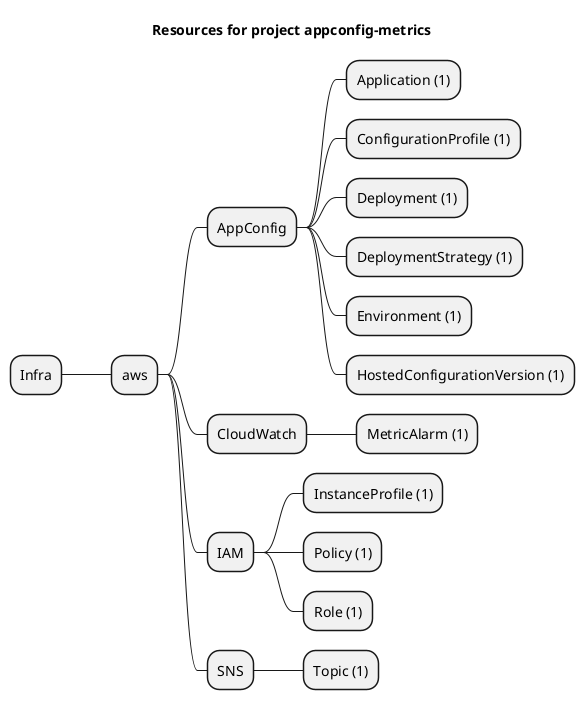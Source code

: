@startmindmap
title Resources for project appconfig-metrics
skinparam monochrome true
+ Infra
++ aws
+++ AppConfig
++++ Application (1)
++++ ConfigurationProfile (1)
++++ Deployment (1)
++++ DeploymentStrategy (1)
++++ Environment (1)
++++ HostedConfigurationVersion (1)
+++ CloudWatch
++++ MetricAlarm (1)
+++ IAM
++++ InstanceProfile (1)
++++ Policy (1)
++++ Role (1)
+++ SNS
++++ Topic (1)
@endmindmap